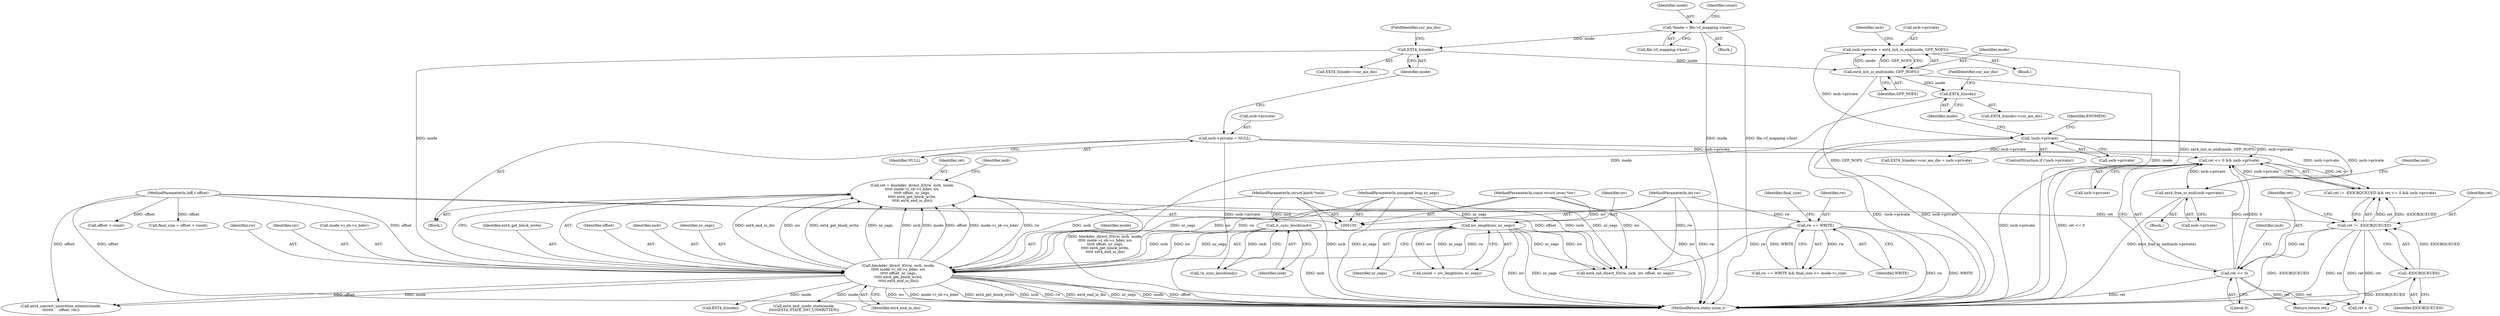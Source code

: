 digraph "0_linux_744692dc059845b2a3022119871846e74d4f6e11_6@API" {
"1000229" [label="(Call,ext4_free_io_end(iocb->private))"];
"1000221" [label="(Call,ret <= 0 && iocb->private)"];
"1000222" [label="(Call,ret <= 0)"];
"1000217" [label="(Call,ret != -EIOCBQUEUED)"];
"1000189" [label="(Call,ret = blockdev_direct_IO(rw, iocb, inode,\n\t\t\t\t\t inode->i_sb->s_bdev, iov,\n\t\t\t\t\t offset, nr_segs,\n\t\t\t\t\t ext4_get_block_write,\n\t\t\t\t\t ext4_end_io_dio))"];
"1000191" [label="(Call,blockdev_direct_IO(rw, iocb, inode,\n\t\t\t\t\t inode->i_sb->s_bdev, iov,\n\t\t\t\t\t offset, nr_segs,\n\t\t\t\t\t ext4_get_block_write,\n\t\t\t\t\t ext4_end_io_dio))"];
"1000141" [label="(Call,rw == WRITE)"];
"1000106" [label="(MethodParameterIn,int rw)"];
"1000163" [label="(Call,is_sync_kiocb(iocb))"];
"1000107" [label="(MethodParameterIn,struct kiocb *iocb)"];
"1000183" [label="(Call,EXT4_I(inode))"];
"1000170" [label="(Call,ext4_init_io_end(inode, GFP_NOFS))"];
"1000157" [label="(Call,EXT4_I(inode))"];
"1000119" [label="(Call,*inode = file->f_mapping->host)"];
"1000130" [label="(Call,iov_length(iov, nr_segs))"];
"1000108" [label="(MethodParameterIn,const struct iovec *iov)"];
"1000110" [label="(MethodParameterIn,unsigned long nr_segs)"];
"1000109" [label="(MethodParameterIn,loff_t offset)"];
"1000219" [label="(Call,-EIOCBQUEUED)"];
"1000150" [label="(Call,iocb->private = NULL)"];
"1000174" [label="(Call,!iocb->private)"];
"1000166" [label="(Call,iocb->private = ext4_init_io_end(inode, GFP_NOFS))"];
"1000224" [label="(Literal,0)"];
"1000204" [label="(Identifier,ext4_end_io_dio)"];
"1000143" [label="(Identifier,WRITE)"];
"1000190" [label="(Identifier,ret)"];
"1000173" [label="(ControlStructure,if (!iocb->private))"];
"1000241" [label="(Call,ret > 0)"];
"1000194" [label="(Identifier,inode)"];
"1000192" [label="(Identifier,rw)"];
"1000226" [label="(Identifier,iocb)"];
"1000156" [label="(Call,EXT4_I(inode)->cur_aio_dio)"];
"1000265" [label="(Return,return ret;)"];
"1000128" [label="(Call,count = iov_length(iov, nr_segs))"];
"1000220" [label="(Identifier,EIOCBQUEUED)"];
"1000150" [label="(Call,iocb->private = NULL)"];
"1000141" [label="(Call,rw == WRITE)"];
"1000218" [label="(Identifier,ret)"];
"1000200" [label="(Identifier,iov)"];
"1000134" [label="(Call,final_size = offset + count)"];
"1000184" [label="(Identifier,inode)"];
"1000195" [label="(Call,inode->i_sb->s_bdev)"];
"1000203" [label="(Identifier,ext4_get_block_write)"];
"1000159" [label="(FieldIdentifier,cur_aio_dio)"];
"1000166" [label="(Call,iocb->private = ext4_init_io_end(inode, GFP_NOFS))"];
"1000164" [label="(Identifier,iocb)"];
"1000230" [label="(Call,iocb->private)"];
"1000174" [label="(Call,!iocb->private)"];
"1000182" [label="(Call,EXT4_I(inode)->cur_aio_dio)"];
"1000191" [label="(Call,blockdev_direct_IO(rw, iocb, inode,\n\t\t\t\t\t inode->i_sb->s_bdev, iov,\n\t\t\t\t\t offset, nr_segs,\n\t\t\t\t\t ext4_get_block_write,\n\t\t\t\t\t ext4_end_io_dio))"];
"1000140" [label="(Call,rw == WRITE && final_size <= inode->i_size)"];
"1000251" [label="(Call,ext4_convert_unwritten_extents(inode,\n\t\t\t\t\t\t\t     offset, ret))"];
"1000110" [label="(MethodParameterIn,unsigned long nr_segs)"];
"1000142" [label="(Identifier,rw)"];
"1000219" [label="(Call,-EIOCBQUEUED)"];
"1000211" [label="(Call,EXT4_I(inode))"];
"1000217" [label="(Call,ret != -EIOCBQUEUED)"];
"1000145" [label="(Identifier,final_size)"];
"1000162" [label="(Call,!is_sync_kiocb(iocb))"];
"1000157" [label="(Call,EXT4_I(inode))"];
"1000183" [label="(Call,EXT4_I(inode))"];
"1000108" [label="(MethodParameterIn,const struct iovec *iov)"];
"1000171" [label="(Identifier,inode)"];
"1000130" [label="(Call,iov_length(iov, nr_segs))"];
"1000229" [label="(Call,ext4_free_io_end(iocb->private))"];
"1000201" [label="(Identifier,offset)"];
"1000119" [label="(Call,*inode = file->f_mapping->host)"];
"1000244" [label="(Call,ext4_test_inode_state(inode,\n\t\t\t\t\t\tEXT4_STATE_DIO_UNWRITTEN))"];
"1000189" [label="(Call,ret = blockdev_direct_IO(rw, iocb, inode,\n\t\t\t\t\t inode->i_sb->s_bdev, iov,\n\t\t\t\t\t offset, nr_segs,\n\t\t\t\t\t ext4_get_block_write,\n\t\t\t\t\t ext4_end_io_dio))"];
"1000176" [label="(Identifier,iocb)"];
"1000107" [label="(MethodParameterIn,struct kiocb *iocb)"];
"1000170" [label="(Call,ext4_init_io_end(inode, GFP_NOFS))"];
"1000120" [label="(Identifier,inode)"];
"1000106" [label="(MethodParameterIn,int rw)"];
"1000121" [label="(Call,file->f_mapping->host)"];
"1000111" [label="(Block,)"];
"1000235" [label="(Identifier,iocb)"];
"1000221" [label="(Call,ret <= 0 && iocb->private)"];
"1000158" [label="(Identifier,inode)"];
"1000175" [label="(Call,iocb->private)"];
"1000228" [label="(Block,)"];
"1000149" [label="(Block,)"];
"1000163" [label="(Call,is_sync_kiocb(iocb))"];
"1000180" [label="(Identifier,ENOMEM)"];
"1000109" [label="(MethodParameterIn,loff_t offset)"];
"1000223" [label="(Identifier,ret)"];
"1000132" [label="(Identifier,nr_segs)"];
"1000268" [label="(Call,ext4_ind_direct_IO(rw, iocb, iov, offset, nr_segs))"];
"1000154" [label="(Identifier,NULL)"];
"1000129" [label="(Identifier,count)"];
"1000225" [label="(Call,iocb->private)"];
"1000216" [label="(Call,ret != -EIOCBQUEUED && ret <= 0 && iocb->private)"];
"1000172" [label="(Identifier,GFP_NOFS)"];
"1000193" [label="(Identifier,iocb)"];
"1000222" [label="(Call,ret <= 0)"];
"1000202" [label="(Identifier,nr_segs)"];
"1000131" [label="(Identifier,iov)"];
"1000185" [label="(FieldIdentifier,cur_aio_dio)"];
"1000181" [label="(Call,EXT4_I(inode)->cur_aio_dio = iocb->private)"];
"1000151" [label="(Call,iocb->private)"];
"1000207" [label="(Identifier,iocb)"];
"1000167" [label="(Call,iocb->private)"];
"1000274" [label="(MethodReturn,static ssize_t)"];
"1000165" [label="(Block,)"];
"1000136" [label="(Call,offset + count)"];
"1000229" -> "1000228"  [label="AST: "];
"1000229" -> "1000230"  [label="CFG: "];
"1000230" -> "1000229"  [label="AST: "];
"1000235" -> "1000229"  [label="CFG: "];
"1000229" -> "1000274"  [label="DDG: ext4_free_io_end(iocb->private)"];
"1000221" -> "1000229"  [label="DDG: iocb->private"];
"1000150" -> "1000229"  [label="DDG: iocb->private"];
"1000174" -> "1000229"  [label="DDG: iocb->private"];
"1000221" -> "1000216"  [label="AST: "];
"1000221" -> "1000222"  [label="CFG: "];
"1000221" -> "1000225"  [label="CFG: "];
"1000222" -> "1000221"  [label="AST: "];
"1000225" -> "1000221"  [label="AST: "];
"1000216" -> "1000221"  [label="CFG: "];
"1000221" -> "1000274"  [label="DDG: ret <= 0"];
"1000221" -> "1000274"  [label="DDG: iocb->private"];
"1000221" -> "1000216"  [label="DDG: ret <= 0"];
"1000221" -> "1000216"  [label="DDG: iocb->private"];
"1000222" -> "1000221"  [label="DDG: ret"];
"1000222" -> "1000221"  [label="DDG: 0"];
"1000150" -> "1000221"  [label="DDG: iocb->private"];
"1000174" -> "1000221"  [label="DDG: iocb->private"];
"1000222" -> "1000224"  [label="CFG: "];
"1000223" -> "1000222"  [label="AST: "];
"1000224" -> "1000222"  [label="AST: "];
"1000226" -> "1000222"  [label="CFG: "];
"1000222" -> "1000274"  [label="DDG: ret"];
"1000217" -> "1000222"  [label="DDG: ret"];
"1000222" -> "1000241"  [label="DDG: ret"];
"1000222" -> "1000265"  [label="DDG: ret"];
"1000217" -> "1000216"  [label="AST: "];
"1000217" -> "1000219"  [label="CFG: "];
"1000218" -> "1000217"  [label="AST: "];
"1000219" -> "1000217"  [label="AST: "];
"1000223" -> "1000217"  [label="CFG: "];
"1000216" -> "1000217"  [label="CFG: "];
"1000217" -> "1000274"  [label="DDG: -EIOCBQUEUED"];
"1000217" -> "1000274"  [label="DDG: ret"];
"1000217" -> "1000216"  [label="DDG: ret"];
"1000217" -> "1000216"  [label="DDG: -EIOCBQUEUED"];
"1000189" -> "1000217"  [label="DDG: ret"];
"1000219" -> "1000217"  [label="DDG: EIOCBQUEUED"];
"1000217" -> "1000241"  [label="DDG: ret"];
"1000217" -> "1000265"  [label="DDG: ret"];
"1000189" -> "1000149"  [label="AST: "];
"1000189" -> "1000191"  [label="CFG: "];
"1000190" -> "1000189"  [label="AST: "];
"1000191" -> "1000189"  [label="AST: "];
"1000207" -> "1000189"  [label="CFG: "];
"1000189" -> "1000274"  [label="DDG: blockdev_direct_IO(rw, iocb, inode,\n\t\t\t\t\t inode->i_sb->s_bdev, iov,\n\t\t\t\t\t offset, nr_segs,\n\t\t\t\t\t ext4_get_block_write,\n\t\t\t\t\t ext4_end_io_dio)"];
"1000191" -> "1000189"  [label="DDG: ext4_end_io_dio"];
"1000191" -> "1000189"  [label="DDG: iov"];
"1000191" -> "1000189"  [label="DDG: ext4_get_block_write"];
"1000191" -> "1000189"  [label="DDG: nr_segs"];
"1000191" -> "1000189"  [label="DDG: iocb"];
"1000191" -> "1000189"  [label="DDG: inode"];
"1000191" -> "1000189"  [label="DDG: offset"];
"1000191" -> "1000189"  [label="DDG: inode->i_sb->s_bdev"];
"1000191" -> "1000189"  [label="DDG: rw"];
"1000191" -> "1000204"  [label="CFG: "];
"1000192" -> "1000191"  [label="AST: "];
"1000193" -> "1000191"  [label="AST: "];
"1000194" -> "1000191"  [label="AST: "];
"1000195" -> "1000191"  [label="AST: "];
"1000200" -> "1000191"  [label="AST: "];
"1000201" -> "1000191"  [label="AST: "];
"1000202" -> "1000191"  [label="AST: "];
"1000203" -> "1000191"  [label="AST: "];
"1000204" -> "1000191"  [label="AST: "];
"1000191" -> "1000274"  [label="DDG: inode"];
"1000191" -> "1000274"  [label="DDG: offset"];
"1000191" -> "1000274"  [label="DDG: iov"];
"1000191" -> "1000274"  [label="DDG: inode->i_sb->s_bdev"];
"1000191" -> "1000274"  [label="DDG: ext4_get_block_write"];
"1000191" -> "1000274"  [label="DDG: iocb"];
"1000191" -> "1000274"  [label="DDG: rw"];
"1000191" -> "1000274"  [label="DDG: ext4_end_io_dio"];
"1000191" -> "1000274"  [label="DDG: nr_segs"];
"1000141" -> "1000191"  [label="DDG: rw"];
"1000106" -> "1000191"  [label="DDG: rw"];
"1000163" -> "1000191"  [label="DDG: iocb"];
"1000107" -> "1000191"  [label="DDG: iocb"];
"1000183" -> "1000191"  [label="DDG: inode"];
"1000157" -> "1000191"  [label="DDG: inode"];
"1000130" -> "1000191"  [label="DDG: iov"];
"1000130" -> "1000191"  [label="DDG: nr_segs"];
"1000108" -> "1000191"  [label="DDG: iov"];
"1000109" -> "1000191"  [label="DDG: offset"];
"1000110" -> "1000191"  [label="DDG: nr_segs"];
"1000191" -> "1000211"  [label="DDG: inode"];
"1000191" -> "1000244"  [label="DDG: inode"];
"1000191" -> "1000251"  [label="DDG: inode"];
"1000191" -> "1000251"  [label="DDG: offset"];
"1000141" -> "1000140"  [label="AST: "];
"1000141" -> "1000143"  [label="CFG: "];
"1000142" -> "1000141"  [label="AST: "];
"1000143" -> "1000141"  [label="AST: "];
"1000145" -> "1000141"  [label="CFG: "];
"1000140" -> "1000141"  [label="CFG: "];
"1000141" -> "1000274"  [label="DDG: rw"];
"1000141" -> "1000274"  [label="DDG: WRITE"];
"1000141" -> "1000140"  [label="DDG: rw"];
"1000141" -> "1000140"  [label="DDG: WRITE"];
"1000106" -> "1000141"  [label="DDG: rw"];
"1000141" -> "1000268"  [label="DDG: rw"];
"1000106" -> "1000105"  [label="AST: "];
"1000106" -> "1000274"  [label="DDG: rw"];
"1000106" -> "1000268"  [label="DDG: rw"];
"1000163" -> "1000162"  [label="AST: "];
"1000163" -> "1000164"  [label="CFG: "];
"1000164" -> "1000163"  [label="AST: "];
"1000162" -> "1000163"  [label="CFG: "];
"1000163" -> "1000274"  [label="DDG: iocb"];
"1000163" -> "1000162"  [label="DDG: iocb"];
"1000107" -> "1000163"  [label="DDG: iocb"];
"1000107" -> "1000105"  [label="AST: "];
"1000107" -> "1000274"  [label="DDG: iocb"];
"1000107" -> "1000268"  [label="DDG: iocb"];
"1000183" -> "1000182"  [label="AST: "];
"1000183" -> "1000184"  [label="CFG: "];
"1000184" -> "1000183"  [label="AST: "];
"1000185" -> "1000183"  [label="CFG: "];
"1000170" -> "1000183"  [label="DDG: inode"];
"1000170" -> "1000166"  [label="AST: "];
"1000170" -> "1000172"  [label="CFG: "];
"1000171" -> "1000170"  [label="AST: "];
"1000172" -> "1000170"  [label="AST: "];
"1000166" -> "1000170"  [label="CFG: "];
"1000170" -> "1000274"  [label="DDG: GFP_NOFS"];
"1000170" -> "1000274"  [label="DDG: inode"];
"1000170" -> "1000166"  [label="DDG: inode"];
"1000170" -> "1000166"  [label="DDG: GFP_NOFS"];
"1000157" -> "1000170"  [label="DDG: inode"];
"1000157" -> "1000156"  [label="AST: "];
"1000157" -> "1000158"  [label="CFG: "];
"1000158" -> "1000157"  [label="AST: "];
"1000159" -> "1000157"  [label="CFG: "];
"1000119" -> "1000157"  [label="DDG: inode"];
"1000119" -> "1000111"  [label="AST: "];
"1000119" -> "1000121"  [label="CFG: "];
"1000120" -> "1000119"  [label="AST: "];
"1000121" -> "1000119"  [label="AST: "];
"1000129" -> "1000119"  [label="CFG: "];
"1000119" -> "1000274"  [label="DDG: file->f_mapping->host"];
"1000119" -> "1000274"  [label="DDG: inode"];
"1000130" -> "1000128"  [label="AST: "];
"1000130" -> "1000132"  [label="CFG: "];
"1000131" -> "1000130"  [label="AST: "];
"1000132" -> "1000130"  [label="AST: "];
"1000128" -> "1000130"  [label="CFG: "];
"1000130" -> "1000274"  [label="DDG: nr_segs"];
"1000130" -> "1000274"  [label="DDG: iov"];
"1000130" -> "1000128"  [label="DDG: iov"];
"1000130" -> "1000128"  [label="DDG: nr_segs"];
"1000108" -> "1000130"  [label="DDG: iov"];
"1000110" -> "1000130"  [label="DDG: nr_segs"];
"1000130" -> "1000268"  [label="DDG: iov"];
"1000130" -> "1000268"  [label="DDG: nr_segs"];
"1000108" -> "1000105"  [label="AST: "];
"1000108" -> "1000274"  [label="DDG: iov"];
"1000108" -> "1000268"  [label="DDG: iov"];
"1000110" -> "1000105"  [label="AST: "];
"1000110" -> "1000274"  [label="DDG: nr_segs"];
"1000110" -> "1000268"  [label="DDG: nr_segs"];
"1000109" -> "1000105"  [label="AST: "];
"1000109" -> "1000274"  [label="DDG: offset"];
"1000109" -> "1000134"  [label="DDG: offset"];
"1000109" -> "1000136"  [label="DDG: offset"];
"1000109" -> "1000251"  [label="DDG: offset"];
"1000109" -> "1000268"  [label="DDG: offset"];
"1000219" -> "1000220"  [label="CFG: "];
"1000220" -> "1000219"  [label="AST: "];
"1000219" -> "1000274"  [label="DDG: EIOCBQUEUED"];
"1000150" -> "1000149"  [label="AST: "];
"1000150" -> "1000154"  [label="CFG: "];
"1000151" -> "1000150"  [label="AST: "];
"1000154" -> "1000150"  [label="AST: "];
"1000158" -> "1000150"  [label="CFG: "];
"1000150" -> "1000274"  [label="DDG: iocb->private"];
"1000174" -> "1000173"  [label="AST: "];
"1000174" -> "1000175"  [label="CFG: "];
"1000175" -> "1000174"  [label="AST: "];
"1000180" -> "1000174"  [label="CFG: "];
"1000184" -> "1000174"  [label="CFG: "];
"1000174" -> "1000274"  [label="DDG: !iocb->private"];
"1000174" -> "1000274"  [label="DDG: iocb->private"];
"1000166" -> "1000174"  [label="DDG: iocb->private"];
"1000174" -> "1000181"  [label="DDG: iocb->private"];
"1000166" -> "1000165"  [label="AST: "];
"1000167" -> "1000166"  [label="AST: "];
"1000176" -> "1000166"  [label="CFG: "];
"1000166" -> "1000274"  [label="DDG: ext4_init_io_end(inode, GFP_NOFS)"];
}
